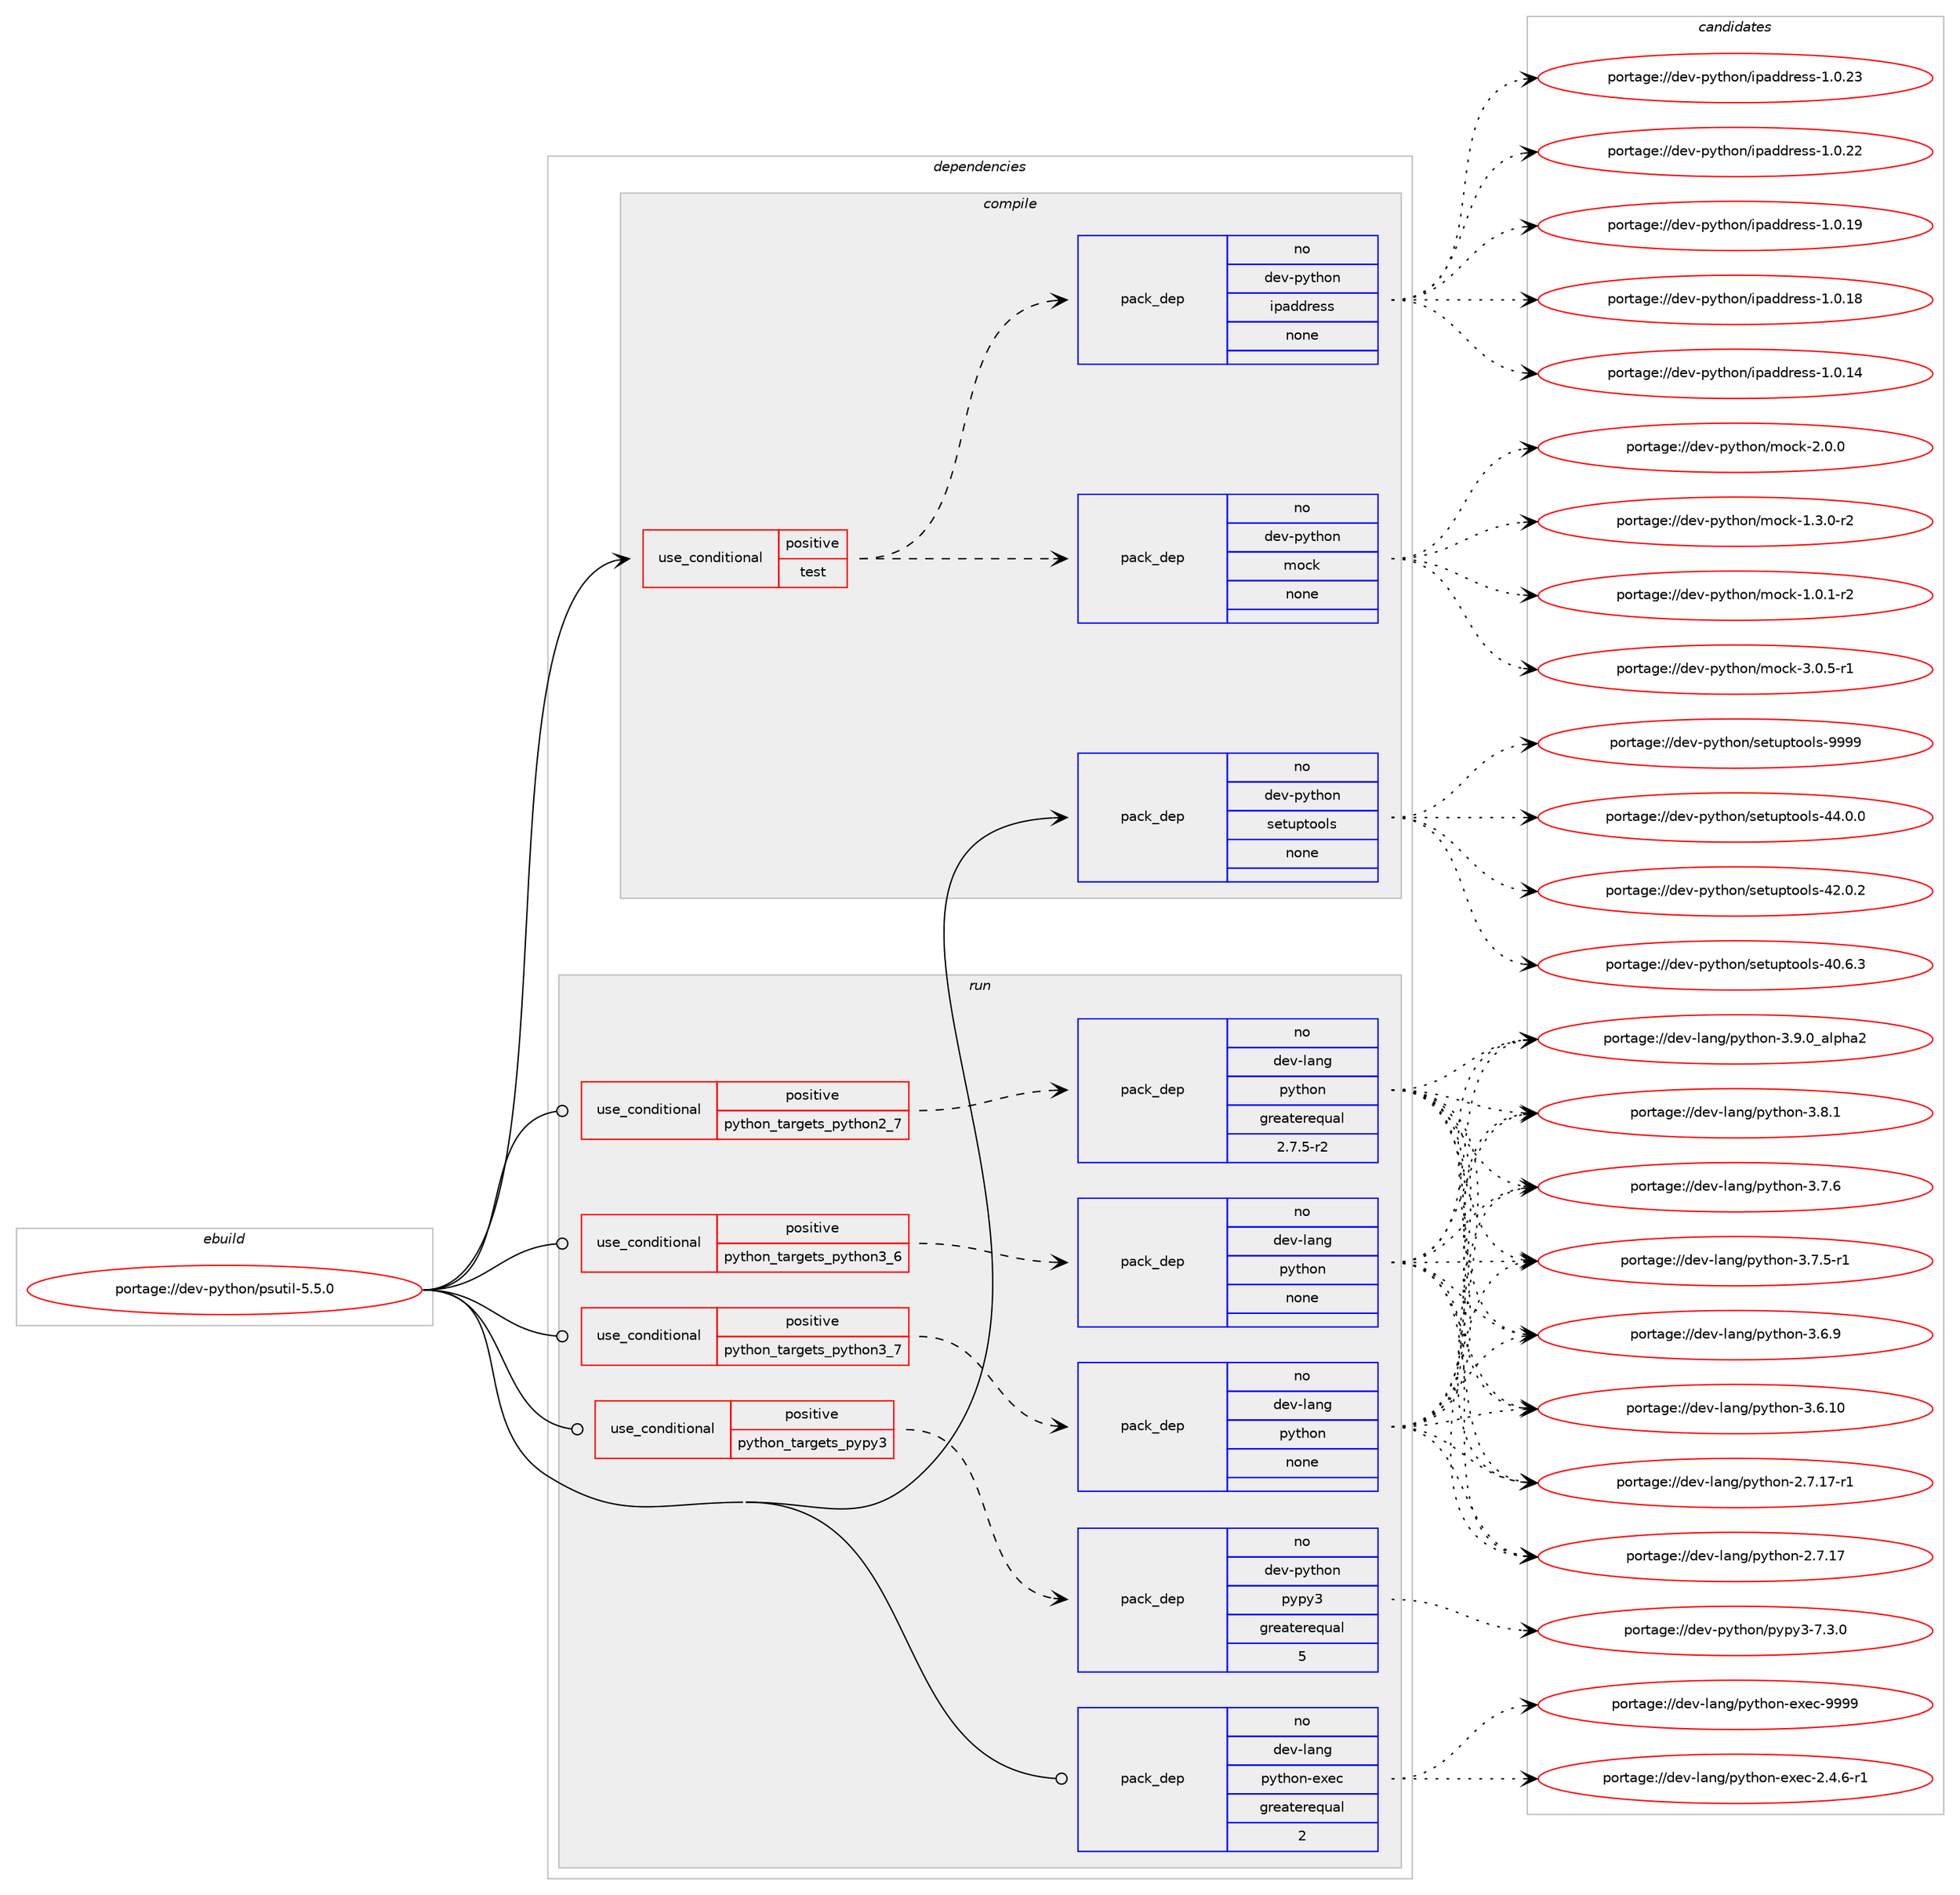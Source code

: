 digraph prolog {

# *************
# Graph options
# *************

newrank=true;
concentrate=true;
compound=true;
graph [rankdir=LR,fontname=Helvetica,fontsize=10,ranksep=1.5];#, ranksep=2.5, nodesep=0.2];
edge  [arrowhead=vee];
node  [fontname=Helvetica,fontsize=10];

# **********
# The ebuild
# **********

subgraph cluster_leftcol {
color=gray;
label=<<i>ebuild</i>>;
id [label="portage://dev-python/psutil-5.5.0", color=red, width=4, href="../dev-python/psutil-5.5.0.svg"];
}

# ****************
# The dependencies
# ****************

subgraph cluster_midcol {
color=gray;
label=<<i>dependencies</i>>;
subgraph cluster_compile {
fillcolor="#eeeeee";
style=filled;
label=<<i>compile</i>>;
subgraph cond110306 {
dependency440753 [label=<<TABLE BORDER="0" CELLBORDER="1" CELLSPACING="0" CELLPADDING="4"><TR><TD ROWSPAN="3" CELLPADDING="10">use_conditional</TD></TR><TR><TD>positive</TD></TR><TR><TD>test</TD></TR></TABLE>>, shape=none, color=red];
subgraph pack325509 {
dependency440754 [label=<<TABLE BORDER="0" CELLBORDER="1" CELLSPACING="0" CELLPADDING="4" WIDTH="220"><TR><TD ROWSPAN="6" CELLPADDING="30">pack_dep</TD></TR><TR><TD WIDTH="110">no</TD></TR><TR><TD>dev-python</TD></TR><TR><TD>mock</TD></TR><TR><TD>none</TD></TR><TR><TD></TD></TR></TABLE>>, shape=none, color=blue];
}
dependency440753:e -> dependency440754:w [weight=20,style="dashed",arrowhead="vee"];
subgraph pack325510 {
dependency440755 [label=<<TABLE BORDER="0" CELLBORDER="1" CELLSPACING="0" CELLPADDING="4" WIDTH="220"><TR><TD ROWSPAN="6" CELLPADDING="30">pack_dep</TD></TR><TR><TD WIDTH="110">no</TD></TR><TR><TD>dev-python</TD></TR><TR><TD>ipaddress</TD></TR><TR><TD>none</TD></TR><TR><TD></TD></TR></TABLE>>, shape=none, color=blue];
}
dependency440753:e -> dependency440755:w [weight=20,style="dashed",arrowhead="vee"];
}
id:e -> dependency440753:w [weight=20,style="solid",arrowhead="vee"];
subgraph pack325511 {
dependency440756 [label=<<TABLE BORDER="0" CELLBORDER="1" CELLSPACING="0" CELLPADDING="4" WIDTH="220"><TR><TD ROWSPAN="6" CELLPADDING="30">pack_dep</TD></TR><TR><TD WIDTH="110">no</TD></TR><TR><TD>dev-python</TD></TR><TR><TD>setuptools</TD></TR><TR><TD>none</TD></TR><TR><TD></TD></TR></TABLE>>, shape=none, color=blue];
}
id:e -> dependency440756:w [weight=20,style="solid",arrowhead="vee"];
}
subgraph cluster_compileandrun {
fillcolor="#eeeeee";
style=filled;
label=<<i>compile and run</i>>;
}
subgraph cluster_run {
fillcolor="#eeeeee";
style=filled;
label=<<i>run</i>>;
subgraph cond110307 {
dependency440757 [label=<<TABLE BORDER="0" CELLBORDER="1" CELLSPACING="0" CELLPADDING="4"><TR><TD ROWSPAN="3" CELLPADDING="10">use_conditional</TD></TR><TR><TD>positive</TD></TR><TR><TD>python_targets_pypy3</TD></TR></TABLE>>, shape=none, color=red];
subgraph pack325512 {
dependency440758 [label=<<TABLE BORDER="0" CELLBORDER="1" CELLSPACING="0" CELLPADDING="4" WIDTH="220"><TR><TD ROWSPAN="6" CELLPADDING="30">pack_dep</TD></TR><TR><TD WIDTH="110">no</TD></TR><TR><TD>dev-python</TD></TR><TR><TD>pypy3</TD></TR><TR><TD>greaterequal</TD></TR><TR><TD>5</TD></TR></TABLE>>, shape=none, color=blue];
}
dependency440757:e -> dependency440758:w [weight=20,style="dashed",arrowhead="vee"];
}
id:e -> dependency440757:w [weight=20,style="solid",arrowhead="odot"];
subgraph cond110308 {
dependency440759 [label=<<TABLE BORDER="0" CELLBORDER="1" CELLSPACING="0" CELLPADDING="4"><TR><TD ROWSPAN="3" CELLPADDING="10">use_conditional</TD></TR><TR><TD>positive</TD></TR><TR><TD>python_targets_python2_7</TD></TR></TABLE>>, shape=none, color=red];
subgraph pack325513 {
dependency440760 [label=<<TABLE BORDER="0" CELLBORDER="1" CELLSPACING="0" CELLPADDING="4" WIDTH="220"><TR><TD ROWSPAN="6" CELLPADDING="30">pack_dep</TD></TR><TR><TD WIDTH="110">no</TD></TR><TR><TD>dev-lang</TD></TR><TR><TD>python</TD></TR><TR><TD>greaterequal</TD></TR><TR><TD>2.7.5-r2</TD></TR></TABLE>>, shape=none, color=blue];
}
dependency440759:e -> dependency440760:w [weight=20,style="dashed",arrowhead="vee"];
}
id:e -> dependency440759:w [weight=20,style="solid",arrowhead="odot"];
subgraph cond110309 {
dependency440761 [label=<<TABLE BORDER="0" CELLBORDER="1" CELLSPACING="0" CELLPADDING="4"><TR><TD ROWSPAN="3" CELLPADDING="10">use_conditional</TD></TR><TR><TD>positive</TD></TR><TR><TD>python_targets_python3_6</TD></TR></TABLE>>, shape=none, color=red];
subgraph pack325514 {
dependency440762 [label=<<TABLE BORDER="0" CELLBORDER="1" CELLSPACING="0" CELLPADDING="4" WIDTH="220"><TR><TD ROWSPAN="6" CELLPADDING="30">pack_dep</TD></TR><TR><TD WIDTH="110">no</TD></TR><TR><TD>dev-lang</TD></TR><TR><TD>python</TD></TR><TR><TD>none</TD></TR><TR><TD></TD></TR></TABLE>>, shape=none, color=blue];
}
dependency440761:e -> dependency440762:w [weight=20,style="dashed",arrowhead="vee"];
}
id:e -> dependency440761:w [weight=20,style="solid",arrowhead="odot"];
subgraph cond110310 {
dependency440763 [label=<<TABLE BORDER="0" CELLBORDER="1" CELLSPACING="0" CELLPADDING="4"><TR><TD ROWSPAN="3" CELLPADDING="10">use_conditional</TD></TR><TR><TD>positive</TD></TR><TR><TD>python_targets_python3_7</TD></TR></TABLE>>, shape=none, color=red];
subgraph pack325515 {
dependency440764 [label=<<TABLE BORDER="0" CELLBORDER="1" CELLSPACING="0" CELLPADDING="4" WIDTH="220"><TR><TD ROWSPAN="6" CELLPADDING="30">pack_dep</TD></TR><TR><TD WIDTH="110">no</TD></TR><TR><TD>dev-lang</TD></TR><TR><TD>python</TD></TR><TR><TD>none</TD></TR><TR><TD></TD></TR></TABLE>>, shape=none, color=blue];
}
dependency440763:e -> dependency440764:w [weight=20,style="dashed",arrowhead="vee"];
}
id:e -> dependency440763:w [weight=20,style="solid",arrowhead="odot"];
subgraph pack325516 {
dependency440765 [label=<<TABLE BORDER="0" CELLBORDER="1" CELLSPACING="0" CELLPADDING="4" WIDTH="220"><TR><TD ROWSPAN="6" CELLPADDING="30">pack_dep</TD></TR><TR><TD WIDTH="110">no</TD></TR><TR><TD>dev-lang</TD></TR><TR><TD>python-exec</TD></TR><TR><TD>greaterequal</TD></TR><TR><TD>2</TD></TR></TABLE>>, shape=none, color=blue];
}
id:e -> dependency440765:w [weight=20,style="solid",arrowhead="odot"];
}
}

# **************
# The candidates
# **************

subgraph cluster_choices {
rank=same;
color=gray;
label=<<i>candidates</i>>;

subgraph choice325509 {
color=black;
nodesep=1;
choice1001011184511212111610411111047109111991074551464846534511449 [label="portage://dev-python/mock-3.0.5-r1", color=red, width=4,href="../dev-python/mock-3.0.5-r1.svg"];
choice100101118451121211161041111104710911199107455046484648 [label="portage://dev-python/mock-2.0.0", color=red, width=4,href="../dev-python/mock-2.0.0.svg"];
choice1001011184511212111610411111047109111991074549465146484511450 [label="portage://dev-python/mock-1.3.0-r2", color=red, width=4,href="../dev-python/mock-1.3.0-r2.svg"];
choice1001011184511212111610411111047109111991074549464846494511450 [label="portage://dev-python/mock-1.0.1-r2", color=red, width=4,href="../dev-python/mock-1.0.1-r2.svg"];
dependency440754:e -> choice1001011184511212111610411111047109111991074551464846534511449:w [style=dotted,weight="100"];
dependency440754:e -> choice100101118451121211161041111104710911199107455046484648:w [style=dotted,weight="100"];
dependency440754:e -> choice1001011184511212111610411111047109111991074549465146484511450:w [style=dotted,weight="100"];
dependency440754:e -> choice1001011184511212111610411111047109111991074549464846494511450:w [style=dotted,weight="100"];
}
subgraph choice325510 {
color=black;
nodesep=1;
choice10010111845112121116104111110471051129710010011410111511545494648465051 [label="portage://dev-python/ipaddress-1.0.23", color=red, width=4,href="../dev-python/ipaddress-1.0.23.svg"];
choice10010111845112121116104111110471051129710010011410111511545494648465050 [label="portage://dev-python/ipaddress-1.0.22", color=red, width=4,href="../dev-python/ipaddress-1.0.22.svg"];
choice10010111845112121116104111110471051129710010011410111511545494648464957 [label="portage://dev-python/ipaddress-1.0.19", color=red, width=4,href="../dev-python/ipaddress-1.0.19.svg"];
choice10010111845112121116104111110471051129710010011410111511545494648464956 [label="portage://dev-python/ipaddress-1.0.18", color=red, width=4,href="../dev-python/ipaddress-1.0.18.svg"];
choice10010111845112121116104111110471051129710010011410111511545494648464952 [label="portage://dev-python/ipaddress-1.0.14", color=red, width=4,href="../dev-python/ipaddress-1.0.14.svg"];
dependency440755:e -> choice10010111845112121116104111110471051129710010011410111511545494648465051:w [style=dotted,weight="100"];
dependency440755:e -> choice10010111845112121116104111110471051129710010011410111511545494648465050:w [style=dotted,weight="100"];
dependency440755:e -> choice10010111845112121116104111110471051129710010011410111511545494648464957:w [style=dotted,weight="100"];
dependency440755:e -> choice10010111845112121116104111110471051129710010011410111511545494648464956:w [style=dotted,weight="100"];
dependency440755:e -> choice10010111845112121116104111110471051129710010011410111511545494648464952:w [style=dotted,weight="100"];
}
subgraph choice325511 {
color=black;
nodesep=1;
choice10010111845112121116104111110471151011161171121161111111081154557575757 [label="portage://dev-python/setuptools-9999", color=red, width=4,href="../dev-python/setuptools-9999.svg"];
choice100101118451121211161041111104711510111611711211611111110811545525246484648 [label="portage://dev-python/setuptools-44.0.0", color=red, width=4,href="../dev-python/setuptools-44.0.0.svg"];
choice100101118451121211161041111104711510111611711211611111110811545525046484650 [label="portage://dev-python/setuptools-42.0.2", color=red, width=4,href="../dev-python/setuptools-42.0.2.svg"];
choice100101118451121211161041111104711510111611711211611111110811545524846544651 [label="portage://dev-python/setuptools-40.6.3", color=red, width=4,href="../dev-python/setuptools-40.6.3.svg"];
dependency440756:e -> choice10010111845112121116104111110471151011161171121161111111081154557575757:w [style=dotted,weight="100"];
dependency440756:e -> choice100101118451121211161041111104711510111611711211611111110811545525246484648:w [style=dotted,weight="100"];
dependency440756:e -> choice100101118451121211161041111104711510111611711211611111110811545525046484650:w [style=dotted,weight="100"];
dependency440756:e -> choice100101118451121211161041111104711510111611711211611111110811545524846544651:w [style=dotted,weight="100"];
}
subgraph choice325512 {
color=black;
nodesep=1;
choice100101118451121211161041111104711212111212151455546514648 [label="portage://dev-python/pypy3-7.3.0", color=red, width=4,href="../dev-python/pypy3-7.3.0.svg"];
dependency440758:e -> choice100101118451121211161041111104711212111212151455546514648:w [style=dotted,weight="100"];
}
subgraph choice325513 {
color=black;
nodesep=1;
choice10010111845108971101034711212111610411111045514657464895971081121049750 [label="portage://dev-lang/python-3.9.0_alpha2", color=red, width=4,href="../dev-lang/python-3.9.0_alpha2.svg"];
choice100101118451089711010347112121116104111110455146564649 [label="portage://dev-lang/python-3.8.1", color=red, width=4,href="../dev-lang/python-3.8.1.svg"];
choice100101118451089711010347112121116104111110455146554654 [label="portage://dev-lang/python-3.7.6", color=red, width=4,href="../dev-lang/python-3.7.6.svg"];
choice1001011184510897110103471121211161041111104551465546534511449 [label="portage://dev-lang/python-3.7.5-r1", color=red, width=4,href="../dev-lang/python-3.7.5-r1.svg"];
choice100101118451089711010347112121116104111110455146544657 [label="portage://dev-lang/python-3.6.9", color=red, width=4,href="../dev-lang/python-3.6.9.svg"];
choice10010111845108971101034711212111610411111045514654464948 [label="portage://dev-lang/python-3.6.10", color=red, width=4,href="../dev-lang/python-3.6.10.svg"];
choice100101118451089711010347112121116104111110455046554649554511449 [label="portage://dev-lang/python-2.7.17-r1", color=red, width=4,href="../dev-lang/python-2.7.17-r1.svg"];
choice10010111845108971101034711212111610411111045504655464955 [label="portage://dev-lang/python-2.7.17", color=red, width=4,href="../dev-lang/python-2.7.17.svg"];
dependency440760:e -> choice10010111845108971101034711212111610411111045514657464895971081121049750:w [style=dotted,weight="100"];
dependency440760:e -> choice100101118451089711010347112121116104111110455146564649:w [style=dotted,weight="100"];
dependency440760:e -> choice100101118451089711010347112121116104111110455146554654:w [style=dotted,weight="100"];
dependency440760:e -> choice1001011184510897110103471121211161041111104551465546534511449:w [style=dotted,weight="100"];
dependency440760:e -> choice100101118451089711010347112121116104111110455146544657:w [style=dotted,weight="100"];
dependency440760:e -> choice10010111845108971101034711212111610411111045514654464948:w [style=dotted,weight="100"];
dependency440760:e -> choice100101118451089711010347112121116104111110455046554649554511449:w [style=dotted,weight="100"];
dependency440760:e -> choice10010111845108971101034711212111610411111045504655464955:w [style=dotted,weight="100"];
}
subgraph choice325514 {
color=black;
nodesep=1;
choice10010111845108971101034711212111610411111045514657464895971081121049750 [label="portage://dev-lang/python-3.9.0_alpha2", color=red, width=4,href="../dev-lang/python-3.9.0_alpha2.svg"];
choice100101118451089711010347112121116104111110455146564649 [label="portage://dev-lang/python-3.8.1", color=red, width=4,href="../dev-lang/python-3.8.1.svg"];
choice100101118451089711010347112121116104111110455146554654 [label="portage://dev-lang/python-3.7.6", color=red, width=4,href="../dev-lang/python-3.7.6.svg"];
choice1001011184510897110103471121211161041111104551465546534511449 [label="portage://dev-lang/python-3.7.5-r1", color=red, width=4,href="../dev-lang/python-3.7.5-r1.svg"];
choice100101118451089711010347112121116104111110455146544657 [label="portage://dev-lang/python-3.6.9", color=red, width=4,href="../dev-lang/python-3.6.9.svg"];
choice10010111845108971101034711212111610411111045514654464948 [label="portage://dev-lang/python-3.6.10", color=red, width=4,href="../dev-lang/python-3.6.10.svg"];
choice100101118451089711010347112121116104111110455046554649554511449 [label="portage://dev-lang/python-2.7.17-r1", color=red, width=4,href="../dev-lang/python-2.7.17-r1.svg"];
choice10010111845108971101034711212111610411111045504655464955 [label="portage://dev-lang/python-2.7.17", color=red, width=4,href="../dev-lang/python-2.7.17.svg"];
dependency440762:e -> choice10010111845108971101034711212111610411111045514657464895971081121049750:w [style=dotted,weight="100"];
dependency440762:e -> choice100101118451089711010347112121116104111110455146564649:w [style=dotted,weight="100"];
dependency440762:e -> choice100101118451089711010347112121116104111110455146554654:w [style=dotted,weight="100"];
dependency440762:e -> choice1001011184510897110103471121211161041111104551465546534511449:w [style=dotted,weight="100"];
dependency440762:e -> choice100101118451089711010347112121116104111110455146544657:w [style=dotted,weight="100"];
dependency440762:e -> choice10010111845108971101034711212111610411111045514654464948:w [style=dotted,weight="100"];
dependency440762:e -> choice100101118451089711010347112121116104111110455046554649554511449:w [style=dotted,weight="100"];
dependency440762:e -> choice10010111845108971101034711212111610411111045504655464955:w [style=dotted,weight="100"];
}
subgraph choice325515 {
color=black;
nodesep=1;
choice10010111845108971101034711212111610411111045514657464895971081121049750 [label="portage://dev-lang/python-3.9.0_alpha2", color=red, width=4,href="../dev-lang/python-3.9.0_alpha2.svg"];
choice100101118451089711010347112121116104111110455146564649 [label="portage://dev-lang/python-3.8.1", color=red, width=4,href="../dev-lang/python-3.8.1.svg"];
choice100101118451089711010347112121116104111110455146554654 [label="portage://dev-lang/python-3.7.6", color=red, width=4,href="../dev-lang/python-3.7.6.svg"];
choice1001011184510897110103471121211161041111104551465546534511449 [label="portage://dev-lang/python-3.7.5-r1", color=red, width=4,href="../dev-lang/python-3.7.5-r1.svg"];
choice100101118451089711010347112121116104111110455146544657 [label="portage://dev-lang/python-3.6.9", color=red, width=4,href="../dev-lang/python-3.6.9.svg"];
choice10010111845108971101034711212111610411111045514654464948 [label="portage://dev-lang/python-3.6.10", color=red, width=4,href="../dev-lang/python-3.6.10.svg"];
choice100101118451089711010347112121116104111110455046554649554511449 [label="portage://dev-lang/python-2.7.17-r1", color=red, width=4,href="../dev-lang/python-2.7.17-r1.svg"];
choice10010111845108971101034711212111610411111045504655464955 [label="portage://dev-lang/python-2.7.17", color=red, width=4,href="../dev-lang/python-2.7.17.svg"];
dependency440764:e -> choice10010111845108971101034711212111610411111045514657464895971081121049750:w [style=dotted,weight="100"];
dependency440764:e -> choice100101118451089711010347112121116104111110455146564649:w [style=dotted,weight="100"];
dependency440764:e -> choice100101118451089711010347112121116104111110455146554654:w [style=dotted,weight="100"];
dependency440764:e -> choice1001011184510897110103471121211161041111104551465546534511449:w [style=dotted,weight="100"];
dependency440764:e -> choice100101118451089711010347112121116104111110455146544657:w [style=dotted,weight="100"];
dependency440764:e -> choice10010111845108971101034711212111610411111045514654464948:w [style=dotted,weight="100"];
dependency440764:e -> choice100101118451089711010347112121116104111110455046554649554511449:w [style=dotted,weight="100"];
dependency440764:e -> choice10010111845108971101034711212111610411111045504655464955:w [style=dotted,weight="100"];
}
subgraph choice325516 {
color=black;
nodesep=1;
choice10010111845108971101034711212111610411111045101120101994557575757 [label="portage://dev-lang/python-exec-9999", color=red, width=4,href="../dev-lang/python-exec-9999.svg"];
choice10010111845108971101034711212111610411111045101120101994550465246544511449 [label="portage://dev-lang/python-exec-2.4.6-r1", color=red, width=4,href="../dev-lang/python-exec-2.4.6-r1.svg"];
dependency440765:e -> choice10010111845108971101034711212111610411111045101120101994557575757:w [style=dotted,weight="100"];
dependency440765:e -> choice10010111845108971101034711212111610411111045101120101994550465246544511449:w [style=dotted,weight="100"];
}
}

}
